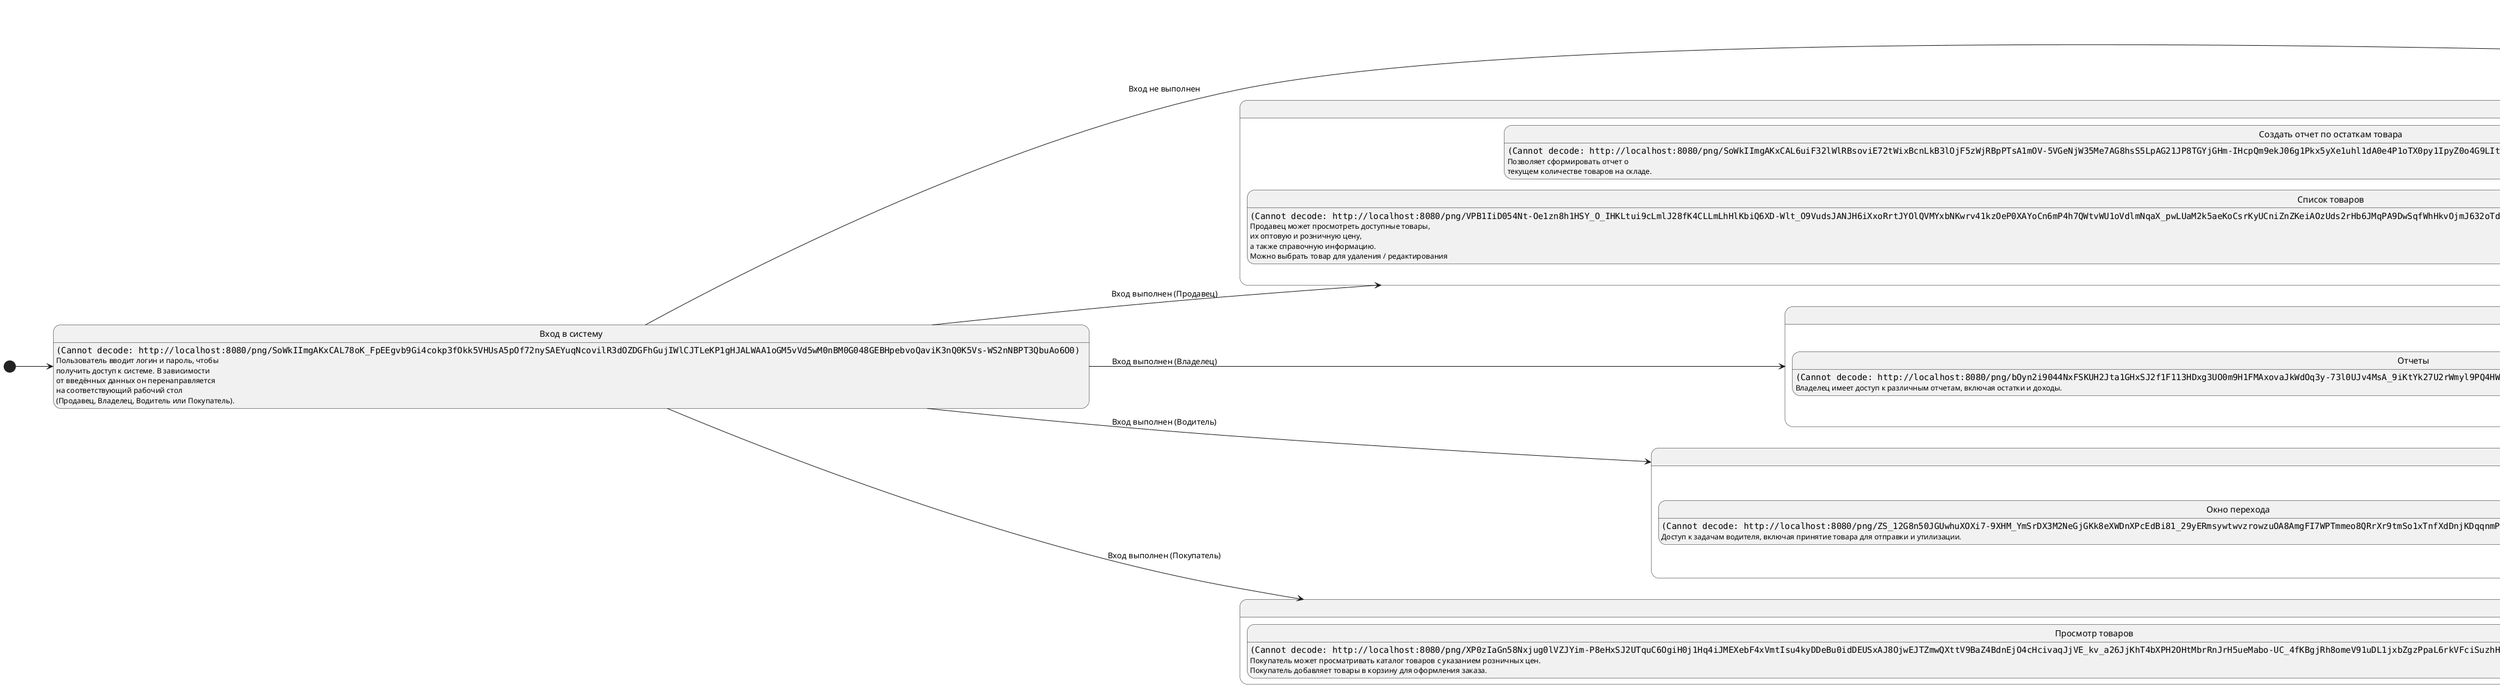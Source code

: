 @startuml states
left to right direction

[*] --> login

state login as "Вход в систему" {
  login : <img http://localhost:8080/png/SoWkIImgAKxCAL78oK_FpEEgvb9Gi4cokp3fOkk5VHUsA5pOf72nySAEYuqNcovilR3dOZDGFhGujIWlCJTLeKP1gHJALWAA1oGM5vVd5wM0nBM0G048GEBHpebvoQaviK3nQ0K5Vs-WS2nNBPT3QbuAo6O0>
  login : Пользователь вводит логин и пароль, чтобы 
  login : получить доступ к системе. В зависимости 
  login : от введённых данных он перенаправляется
  login : на соответствующий рабочий стол
  login : (Продавец, Владелец, Водитель или Покупатель).
}

login --> [*] : Вход не выполнен
login --> seller : Вход выполнен (Продавец)
login --> owner : Вход выполнен (Владелец)
login --> driver : Вход выполнен (Водитель)
login --> customer : Вход выполнен (Покупатель)

state seller as "Рабочий стол Продавца" {
  state seller_item_list as "Список товаров" {
    seller_item_list : <img http://localhost:8080/png/VPB1IiD054Nt-Oe1zn8h1HSY_O_IHKLtui9cLmlJ28fK4CLLmLhHlKbiQ6XD-Wlt_O9VudsJANJH6iXxoRrtJYOlQVMYxbNKwrv41kzOeP0XAYoCn6mP4h7QWtvWU1oVdlmNqaX_pwLUaM2k5aeKoCsrKyUCniZnZKeiAOzUds2rHb6JMqPA9DwSqfWhHkvOjmJ632oTdSkGd0mLdNst7RpH_461cJwICYRgopqAmxkZtxZKVX3omlMGjTqnU9OHKh6wONceKLz8iTJt9bz9dsBb1Wi6HhgqMICQ7jKCpMxKaniCJxE5rF2amt3TTvC6hhRnWHaIDmKw7IzEaJkPO1hM3tWZy48fPI2hrsrypqum25hdbsVwOmH_>
    seller_item_list : Продавец может просмотреть доступные товары,
    seller_item_list : их оптовую и розничную цену,
    seller_item_list : а также справочную информацию.
    seller_item_list : Можно выбрать товар для удаления / редактирования
  }
  state seller_add_item as "Добавление товара" {
    seller_add_item : <img http://localhost:8080/png/NT2_JeOm50NmlK_HVDFdXfk3CJo62M70w6OSX0r8i2OQeucB4udeu0DKbD387r_Xt5VmIRobe2ZZwU_sNEh7INIUnD5f8l604Q_GgD6XmG23HfB2o86c0bgaGlAtVtImeeOKtQtOHF38PwqDvclSbyaDdXZsdBrZf6BZTCc3YYlVR0P3zmjFjpiIBrJG9JwuvrPcsqDEAjGiRs1oDr_XSrc0P-bgsbwxmhqlDSmrpqnQkn1TO_XB6Uvwlx9asKskeGjIjixcZdaE1QZuf7SNX3z_6Fn_cr3amZyvExPlBBu1>
    seller_add_item : Продавец может добавить новый товар в систему,
    seller_add_item : указав все необходимые данные.
  }
  state seller_inventory_report as "Создать отчет по остаткам товара" {
    seller_inventory_report : <img http://localhost:8080/png/SoWkIImgAKxCAL6uiF32lWlRBsoviE72tWixBcnLkB3lOjF5zWjRBpPTsA1mOV-5VGeNjW35Me7AG8hsS5LpAG21JP8TGYjGHm-IHcpQm9ekJ06g1Pkx5yXe1uhl1dA0e4P1oTX0py1IpyZ0o4G9LItGX5r0l1Ue7kp6Y_rGvOO6oCgN06rhkB07f4a12e3ggZKq5G9St80i8CCvE0p4YD1KSAr8Jis120O7-jI2JOY-CEzY4z20hI37nS9DYCRfpLYkMYw7rBmKK3W20000>
    seller_inventory_report : Позволяет сформировать отчет о
    seller_inventory_report : текущем количестве товаров на складе.
  }
  state seller_edit_item as "Редактирование товара" {
    seller_edit_item : <img http://localhost:8080/png/RP11IWD144NtSuecgxYBEnSYEOOWMKHq9ovCTabWR54H1VS1nmWUO8XfqcYclSAhAtWIkom68zYx_hp_VrNrH-FXnNWqF1ix5WHMrBoB9qf9OabDGoGuyVRDSbrC2fVV_l71_nRnyh1b-85vecQz5MXlwZeyazWGMP6ax1WzrnG2RweHvR759zqTnwkKSgMTSk-ctSEiL2mpUKUScR_YinqWU-M6G4DjXNjVlh4Q5YJMEf3Sqln15Tpj_P9p4X_A4UHIlDQfRbZFe2CgyMmiOD1kcEKNabnBQRlhTGR5hEYVdf_etRy1>
    seller_edit_item : Продавец может изменить информацию о существующем товаре.
  }
  seller_item_list --> seller_add_item
  seller_item_list --> seller_edit_item
  seller_add_item --> seller_item_list
  seller_edit_item --> seller_item_list
}

state owner as "Рабочий стол Владельца" {
  state owner_main as "Отчеты" {
    owner_main : <img http://localhost:8080/png/bOyn2i9044NxFSKUH2Jta1GHxSJ2f1F113HDxg3UO0m9H1FMAxovaJkWdOq3y-73l0UJv4MsA_9iKtYk27U2rWmyl9PQ4HWzBID2Hy-eZPuHjtS-pcmv_uCnOi65e2LJp4gFz34RZvNQYkT5i6uUYVj4cBn9QP58IFeHtRvNj0o_DHr1JmGwawJku9BrTcMllW40>
    owner_main : Владелец имеет доступ к различным отчетам, включая остатки и доходы.
  }
  state owner_inventory_report as "Посмотреть отчет по остаткам товара" {
    owner_inventory_report : Позволяет ознакомиться с текущим состоянием запасов.
  }
  state owner_income_report as "Создать отчет по доходам" {
    owner_income_report : <img http://localhost:8080/png/SoWkIImgAKxCAL6uiF32lWlRBsoviE72tWixBcnLkB3lOjF5zWjRBpPTsA1mOV-5VGeNjW35Me7AG8hsS5LpAG21JP8TGYjGHm-IHcpQm9ekJ06g1Pkx5yXe1uhl1dA0e4P1oTX0py1IpyZ0o4G9LItGX5r0l1Ue7kp6Y_rGvOO6oCgN06rhkB07f4a12e3ggZKq5G9St80i8CCvE0p4YD1KSAr8Jis120O7-jI2JOY-CEzY4z20hI37nS9DYCRfpLYkMYw7rBmKK3W20000>
    owner_income_report : Генерация отчета с данными о доходах за определённый период.
  }
  owner_main --> owner_inventory_report
  owner_main --> owner_income_report
  owner_inventory_report --> owner_main
  owner_income_report --> owner_main
}

state driver as "Рабочий стол Водителя" {
  state driver_main as "Окно перехода" {
    driver_main : <img http://localhost:8080/png/ZS_12G8n50JGUwhuXOXi7-9XHM_YmSrDX3M2NeGjGKk8eXWDnXPcEdBi81_29yERmsywtwvzrowzuOA8AmgFI7WPTmmeo8QRrXr9tmSo1xTnfXdDnjKDqqnmPY_tuS30ar5MCB8tMIb3KVOLYihVIDFA7lSC0bdlgVoWhUxMDOlL_7_P3m00>
    driver_main : Доступ к задачам водителя, включая принятие товара для отправки и утилизации.
  }
  state driver_refill as "Принятие товара для отправки" {
    driver_refill : <img http://localhost:8080/png/dL6xIWD15EttAowfOX7OtMWdaiyGGeg8Tc9Xjek1E15iX6t4GiI0Np3eB0vvhBzmxY_u9PwPmKPJvHPxu3psdiiC9jNukfgCBol1KkVms6gjXjW8eSKxB6ahS5XhBMZ9VWM6oWe-csR2EJuxsIyk7Bpz6YNDZNIm9BU1XsDatac-Pt9hUBr7exTgc6cZ-IXF1bPOO8kL6Y5OV8PlS1EzrhHEkmU25qeVKMPT-RvxAgXqJtSf9PMTaVuiRNpa0WFxxx1GgypBmrwHz_f5gZV4AqsRMCUEw1Z6Arsyf67MiQNHXpy_qyKecsM3Ywlpy4m_>
    driver_refill : Принятие товара для отправки: Водитель принимает товары для доставки.
  }
  state driver_dispose as "Принятие товара для утилизации" {
    driver_dispose : <img http://localhost:8080/png/dP4nJW9X48NxFSM42WiIG4jZE8O9eS1ePonaEoGHZDeOQIoCXIHUm17trmtWxnNUtCZtpu-TbPEG2VE-UVjcjpSgX-VbQ7XQ2XPsYHfVDhSPUn2sY2MKOnLKMDjSxCh5DN-VL6xOws9S26l_wE3_5iB2ooyikIwaWLUy4OrOeMvawed_k6ot23QbrHBHqMux0pa4PGQ1Ret6pHt1e_C1Ax4f6PeAtjagWj6rccZpaEWYHI4Jy44v44Zdu3jPYrspAMS-zoMtJpO8avpY0Kf3tUuGtK1ppEvUgzDkxNPot3wUoMtSImSa-lxmoYyBtArupCpk_dXlTZye9aNlvEmuVS0V>
    driver_dispose : Водитель принимает товары для утилизации.
  }
  driver_main --> driver_refill
  driver_main --> driver_dispose
  driver_refill --> driver_main
  driver_dispose --> driver_main
}

state customer as "Рабочий стол Покупателя" {
  state customer_item_list as "Просмотр товаров" {
    customer_item_list : <img http://localhost:8080/png/XP0zIaGn58Nxjug0lVZJYim-P8eHxSJ2UTquC6OgiH0j1Hq4iJMEXebF4xVmtIsu4kyDDeBu0idDEUSxAJ8OjwEJTZmwQXttV9BaZ4BdnEjO4cHcivaqJjVE_kv_a26JjKhT4bXPH2OHtMbrRnJrH5ueMabo-UC_4fKBgjRh8omeV91uDL1jxbZgzPpaL6rkVFciSuzhHsS8An9PviDQvubdtYcM6S-3p6HE9rukL6xrrQy8PDlkZ_PsJtjgfwOBeaQHD_4a9N_1n64pRGQ7nmVsyzy0>
    customer_item_list : Покупатель может просматривать каталог товаров с указанием розничных цен.
    customer_item_list : Покупатель добавляет товары в корзину для оформления заказа.
  }
  state customer_shopping_cart as "Корзина товаров" {
    customer_shopping_cart : <img http://localhost:8080/png/VP91IiD068NtESLGTmKbRSILIEzHigZeJbpOx6eXHZTIGHGN8bWHnQsJj2LZskGCRwxWINppau2YTc3-oJpU-uP_9hrXD3Y9XeEZIE41bOsHmw24LZP1XGoQ4bTlv2cEtVszjJOnZJR4zmXDLyPQqhjGftLQCxB0J2Z6NjVw6pNo6XTXoqs6grfubdCCLeoTsSHUKT-Iq_24YhB1t14LTKnTq5x2k5t7_qnAhgsWnHhuBFrGuTPEaDeOsi44X7UaM19My5JXlDhOdgEWOy9jjm5r7MXx3UX6UkPKVt627voTVpdIzxtqFPDxu6WBa0jhcrDA9_35FvRQnmlcqEp4o3qXQy0eKVBxuzkRXNNaZa9AHrQ7VZkcza9URDLWSzeBpZpqnbxlyFZ0_KHV>
  }
  customer_item_list --> customer_shopping_cart
  customer_shopping_cart --> customer_item_list
}

@enduml